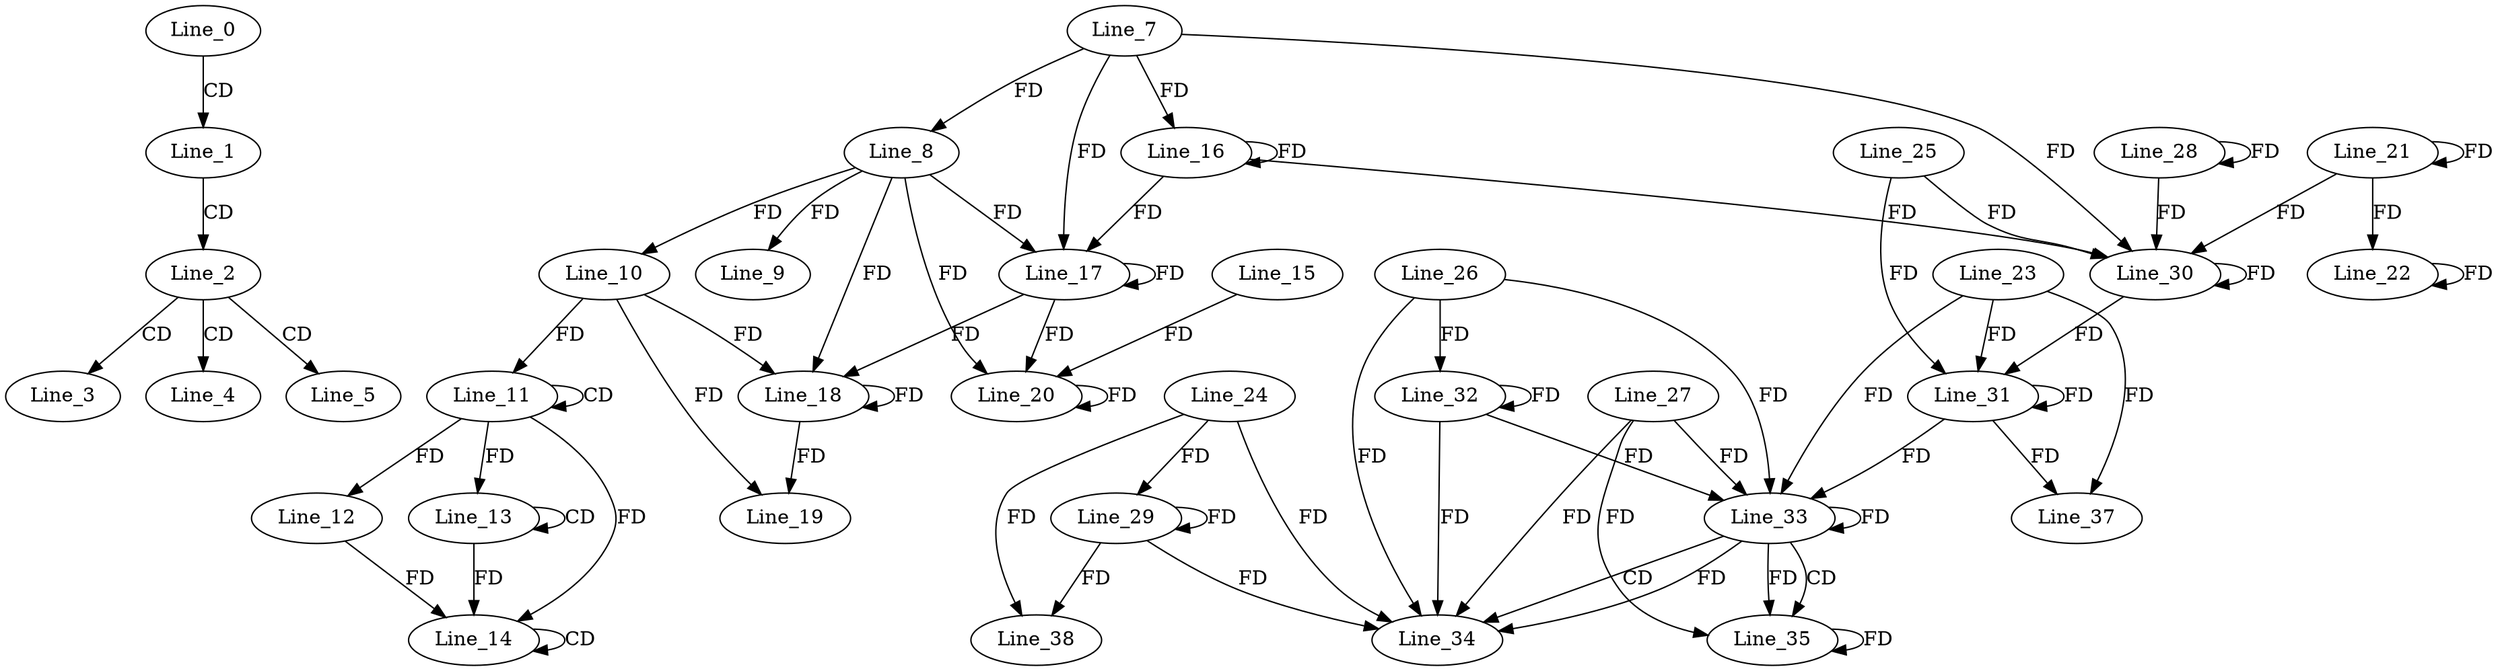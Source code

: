digraph G {
  Line_0;
  Line_1;
  Line_2;
  Line_3;
  Line_4;
  Line_5;
  Line_7;
  Line_8;
  Line_8;
  Line_9;
  Line_10;
  Line_11;
  Line_11;
  Line_10;
  Line_12;
  Line_13;
  Line_13;
  Line_14;
  Line_14;
  Line_12;
  Line_16;
  Line_17;
  Line_17;
  Line_18;
  Line_18;
  Line_19;
  Line_15;
  Line_20;
  Line_20;
  Line_20;
  Line_21;
  Line_22;
  Line_22;
  Line_28;
  Line_24;
  Line_29;
  Line_25;
  Line_30;
  Line_30;
  Line_23;
  Line_31;
  Line_31;
  Line_26;
  Line_32;
  Line_33;
  Line_27;
  Line_33;
  Line_33;
  Line_34;
  Line_35;
  Line_37;
  Line_38;
  Line_0 -> Line_1 [ label="CD" ];
  Line_1 -> Line_2 [ label="CD" ];
  Line_2 -> Line_3 [ label="CD" ];
  Line_2 -> Line_4 [ label="CD" ];
  Line_2 -> Line_5 [ label="CD" ];
  Line_7 -> Line_8 [ label="FD" ];
  Line_8 -> Line_9 [ label="FD" ];
  Line_8 -> Line_10 [ label="FD" ];
  Line_11 -> Line_11 [ label="CD" ];
  Line_10 -> Line_11 [ label="FD" ];
  Line_11 -> Line_12 [ label="FD" ];
  Line_13 -> Line_13 [ label="CD" ];
  Line_11 -> Line_13 [ label="FD" ];
  Line_14 -> Line_14 [ label="CD" ];
  Line_11 -> Line_14 [ label="FD" ];
  Line_12 -> Line_14 [ label="FD" ];
  Line_13 -> Line_14 [ label="FD" ];
  Line_7 -> Line_16 [ label="FD" ];
  Line_16 -> Line_16 [ label="FD" ];
  Line_8 -> Line_17 [ label="FD" ];
  Line_17 -> Line_17 [ label="FD" ];
  Line_7 -> Line_17 [ label="FD" ];
  Line_16 -> Line_17 [ label="FD" ];
  Line_10 -> Line_18 [ label="FD" ];
  Line_18 -> Line_18 [ label="FD" ];
  Line_8 -> Line_18 [ label="FD" ];
  Line_17 -> Line_18 [ label="FD" ];
  Line_10 -> Line_19 [ label="FD" ];
  Line_18 -> Line_19 [ label="FD" ];
  Line_15 -> Line_20 [ label="FD" ];
  Line_20 -> Line_20 [ label="FD" ];
  Line_8 -> Line_20 [ label="FD" ];
  Line_17 -> Line_20 [ label="FD" ];
  Line_21 -> Line_21 [ label="FD" ];
  Line_22 -> Line_22 [ label="FD" ];
  Line_21 -> Line_22 [ label="FD" ];
  Line_28 -> Line_28 [ label="FD" ];
  Line_24 -> Line_29 [ label="FD" ];
  Line_29 -> Line_29 [ label="FD" ];
  Line_25 -> Line_30 [ label="FD" ];
  Line_30 -> Line_30 [ label="FD" ];
  Line_7 -> Line_30 [ label="FD" ];
  Line_16 -> Line_30 [ label="FD" ];
  Line_21 -> Line_30 [ label="FD" ];
  Line_28 -> Line_30 [ label="FD" ];
  Line_23 -> Line_31 [ label="FD" ];
  Line_31 -> Line_31 [ label="FD" ];
  Line_25 -> Line_31 [ label="FD" ];
  Line_30 -> Line_31 [ label="FD" ];
  Line_26 -> Line_32 [ label="FD" ];
  Line_32 -> Line_32 [ label="FD" ];
  Line_33 -> Line_33 [ label="FD" ];
  Line_27 -> Line_33 [ label="FD" ];
  Line_23 -> Line_33 [ label="FD" ];
  Line_31 -> Line_33 [ label="FD" ];
  Line_26 -> Line_33 [ label="FD" ];
  Line_32 -> Line_33 [ label="FD" ];
  Line_33 -> Line_34 [ label="CD" ];
  Line_24 -> Line_34 [ label="FD" ];
  Line_29 -> Line_34 [ label="FD" ];
  Line_26 -> Line_34 [ label="FD" ];
  Line_32 -> Line_34 [ label="FD" ];
  Line_33 -> Line_34 [ label="FD" ];
  Line_27 -> Line_34 [ label="FD" ];
  Line_33 -> Line_35 [ label="CD" ];
  Line_35 -> Line_35 [ label="FD" ];
  Line_27 -> Line_35 [ label="FD" ];
  Line_33 -> Line_35 [ label="FD" ];
  Line_23 -> Line_37 [ label="FD" ];
  Line_31 -> Line_37 [ label="FD" ];
  Line_24 -> Line_38 [ label="FD" ];
  Line_29 -> Line_38 [ label="FD" ];
}
